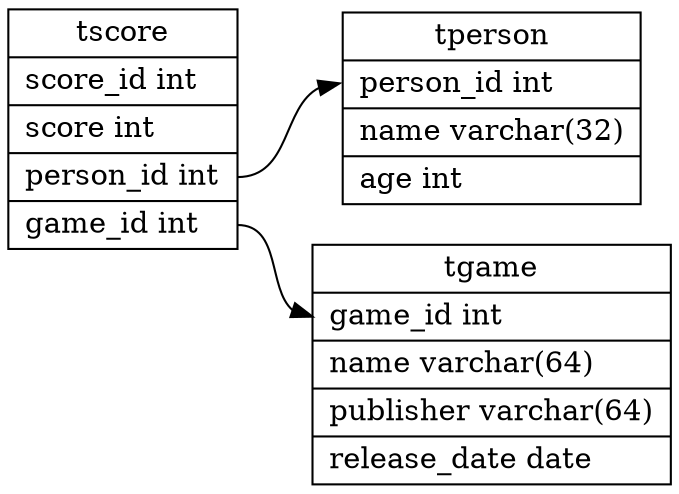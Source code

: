 digraph structs {
   rankdir=LR;
   node [shape=record];
   tscore [shape=record,label="tscore|<score_id>score_id int\l|<score>score int\l|<person_id>person_id int\l|<game_id>game_id int\l"];
   tgame [shape=record,label="tgame|<game_id>game_id int\l|<name>name varchar(64)\l|<publisher>publisher varchar(64)\l|<release_date>release_date date\l"];
   tperson [shape=record,label="tperson|<person_id>person_id int\l|<name>name varchar(32)\l|<age>age int\l"];
   tscore:person_id -> tperson:person_id;
   tscore:game_id -> tgame:game_id;
}
